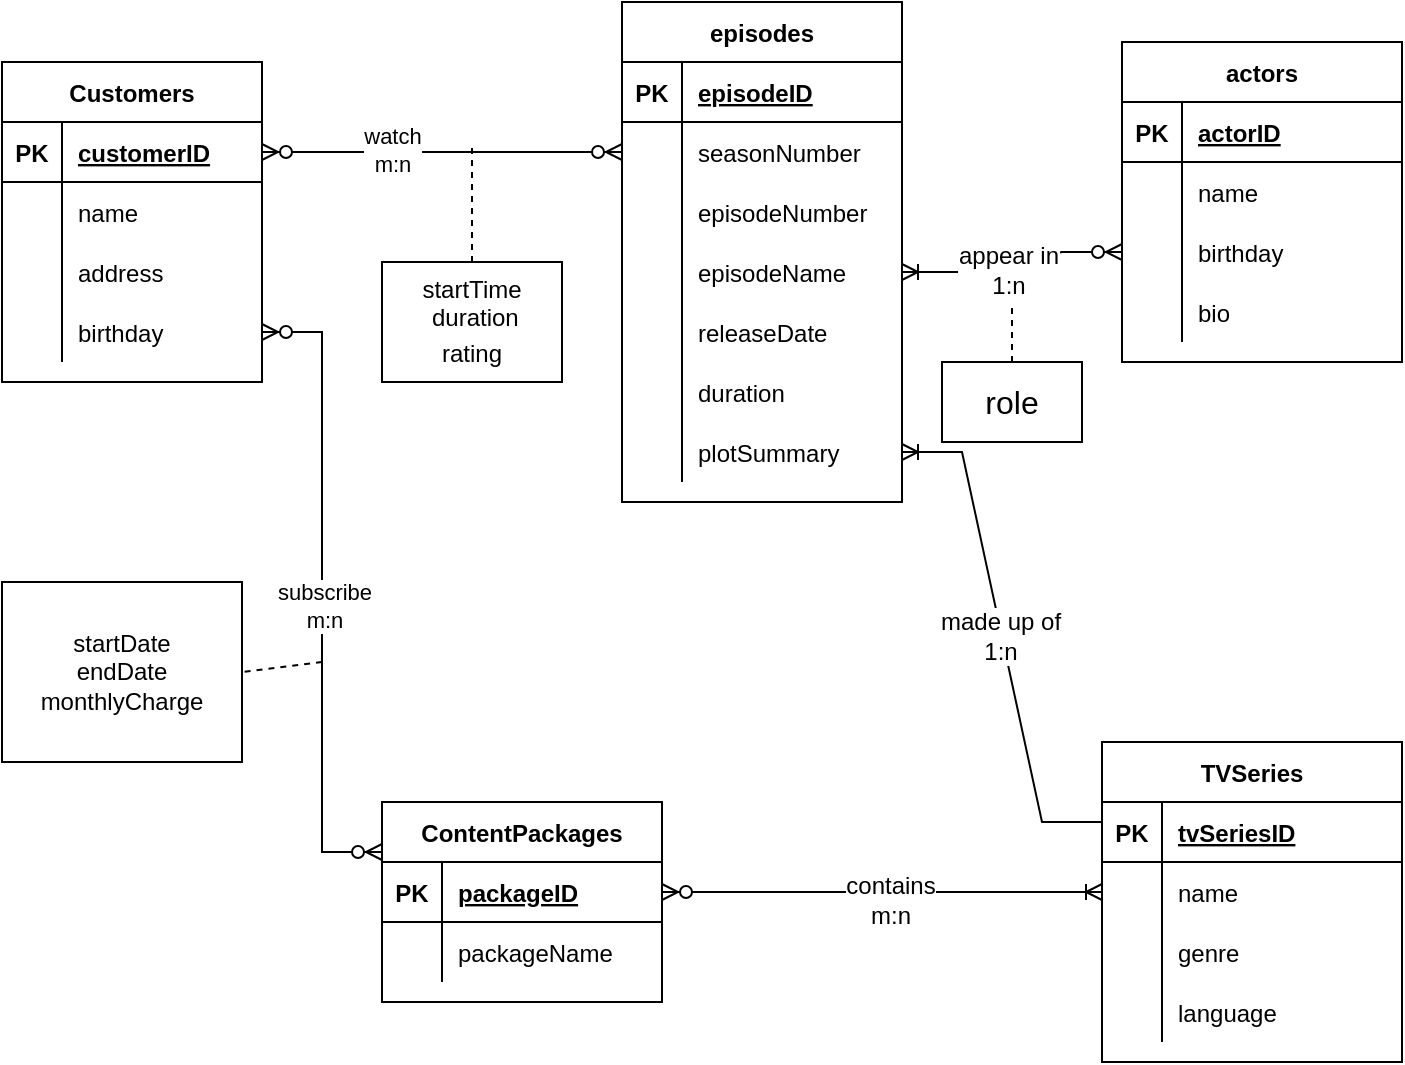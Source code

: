 <mxfile version="15.5.8" type="device"><diagram id="R2lEEEUBdFMjLlhIrx00" name="Page-1"><mxGraphModel dx="1493" dy="595" grid="1" gridSize="10" guides="1" tooltips="1" connect="1" arrows="1" fold="1" page="1" pageScale="1" pageWidth="850" pageHeight="1100" math="0" shadow="0" extFonts="Permanent Marker^https://fonts.googleapis.com/css?family=Permanent+Marker"><root><mxCell id="0"/><mxCell id="1" parent="0"/><mxCell id="C-vyLk0tnHw3VtMMgP7b-2" value="ContentPackages" style="shape=table;startSize=30;container=1;collapsible=1;childLayout=tableLayout;fixedRows=1;rowLines=0;fontStyle=1;align=center;resizeLast=1;" parent="1" vertex="1"><mxGeometry x="210" y="420" width="140" height="100" as="geometry"/></mxCell><mxCell id="C-vyLk0tnHw3VtMMgP7b-3" value="" style="shape=partialRectangle;collapsible=0;dropTarget=0;pointerEvents=0;fillColor=none;points=[[0,0.5],[1,0.5]];portConstraint=eastwest;top=0;left=0;right=0;bottom=1;" parent="C-vyLk0tnHw3VtMMgP7b-2" vertex="1"><mxGeometry y="30" width="140" height="30" as="geometry"/></mxCell><mxCell id="C-vyLk0tnHw3VtMMgP7b-4" value="PK" style="shape=partialRectangle;overflow=hidden;connectable=0;fillColor=none;top=0;left=0;bottom=0;right=0;fontStyle=1;" parent="C-vyLk0tnHw3VtMMgP7b-3" vertex="1"><mxGeometry width="30" height="30" as="geometry"><mxRectangle width="30" height="30" as="alternateBounds"/></mxGeometry></mxCell><mxCell id="C-vyLk0tnHw3VtMMgP7b-5" value="packageID" style="shape=partialRectangle;overflow=hidden;connectable=0;fillColor=none;top=0;left=0;bottom=0;right=0;align=left;spacingLeft=6;fontStyle=5;" parent="C-vyLk0tnHw3VtMMgP7b-3" vertex="1"><mxGeometry x="30" width="110" height="30" as="geometry"><mxRectangle width="110" height="30" as="alternateBounds"/></mxGeometry></mxCell><mxCell id="C-vyLk0tnHw3VtMMgP7b-9" value="" style="shape=partialRectangle;collapsible=0;dropTarget=0;pointerEvents=0;fillColor=none;points=[[0,0.5],[1,0.5]];portConstraint=eastwest;top=0;left=0;right=0;bottom=0;" parent="C-vyLk0tnHw3VtMMgP7b-2" vertex="1"><mxGeometry y="60" width="140" height="30" as="geometry"/></mxCell><mxCell id="C-vyLk0tnHw3VtMMgP7b-10" value="" style="shape=partialRectangle;overflow=hidden;connectable=0;fillColor=none;top=0;left=0;bottom=0;right=0;" parent="C-vyLk0tnHw3VtMMgP7b-9" vertex="1"><mxGeometry width="30" height="30" as="geometry"><mxRectangle width="30" height="30" as="alternateBounds"/></mxGeometry></mxCell><mxCell id="C-vyLk0tnHw3VtMMgP7b-11" value="packageName" style="shape=partialRectangle;overflow=hidden;connectable=0;fillColor=none;top=0;left=0;bottom=0;right=0;align=left;spacingLeft=6;" parent="C-vyLk0tnHw3VtMMgP7b-9" vertex="1"><mxGeometry x="30" width="110" height="30" as="geometry"><mxRectangle width="110" height="30" as="alternateBounds"/></mxGeometry></mxCell><mxCell id="C-vyLk0tnHw3VtMMgP7b-23" value="Customers" style="shape=table;startSize=30;container=1;collapsible=1;childLayout=tableLayout;fixedRows=1;rowLines=0;fontStyle=1;align=center;resizeLast=1;" parent="1" vertex="1"><mxGeometry x="20" y="50" width="130" height="160" as="geometry"><mxRectangle x="90" y="120" width="100" height="30" as="alternateBounds"/></mxGeometry></mxCell><mxCell id="C-vyLk0tnHw3VtMMgP7b-24" value="" style="shape=partialRectangle;collapsible=0;dropTarget=0;pointerEvents=0;fillColor=none;points=[[0,0.5],[1,0.5]];portConstraint=eastwest;top=0;left=0;right=0;bottom=1;" parent="C-vyLk0tnHw3VtMMgP7b-23" vertex="1"><mxGeometry y="30" width="130" height="30" as="geometry"/></mxCell><mxCell id="C-vyLk0tnHw3VtMMgP7b-25" value="PK" style="shape=partialRectangle;overflow=hidden;connectable=0;fillColor=none;top=0;left=0;bottom=0;right=0;fontStyle=1;" parent="C-vyLk0tnHw3VtMMgP7b-24" vertex="1"><mxGeometry width="30" height="30" as="geometry"><mxRectangle width="30" height="30" as="alternateBounds"/></mxGeometry></mxCell><mxCell id="C-vyLk0tnHw3VtMMgP7b-26" value="customerID" style="shape=partialRectangle;overflow=hidden;connectable=0;fillColor=none;top=0;left=0;bottom=0;right=0;align=left;spacingLeft=6;fontStyle=5;" parent="C-vyLk0tnHw3VtMMgP7b-24" vertex="1"><mxGeometry x="30" width="100" height="30" as="geometry"><mxRectangle width="100" height="30" as="alternateBounds"/></mxGeometry></mxCell><mxCell id="C-vyLk0tnHw3VtMMgP7b-27" value="" style="shape=partialRectangle;collapsible=0;dropTarget=0;pointerEvents=0;fillColor=none;points=[[0,0.5],[1,0.5]];portConstraint=eastwest;top=0;left=0;right=0;bottom=0;" parent="C-vyLk0tnHw3VtMMgP7b-23" vertex="1"><mxGeometry y="60" width="130" height="30" as="geometry"/></mxCell><mxCell id="C-vyLk0tnHw3VtMMgP7b-28" value="" style="shape=partialRectangle;overflow=hidden;connectable=0;fillColor=none;top=0;left=0;bottom=0;right=0;" parent="C-vyLk0tnHw3VtMMgP7b-27" vertex="1"><mxGeometry width="30" height="30" as="geometry"><mxRectangle width="30" height="30" as="alternateBounds"/></mxGeometry></mxCell><mxCell id="C-vyLk0tnHw3VtMMgP7b-29" value="name" style="shape=partialRectangle;overflow=hidden;connectable=0;fillColor=none;top=0;left=0;bottom=0;right=0;align=left;spacingLeft=6;" parent="C-vyLk0tnHw3VtMMgP7b-27" vertex="1"><mxGeometry x="30" width="100" height="30" as="geometry"><mxRectangle width="100" height="30" as="alternateBounds"/></mxGeometry></mxCell><mxCell id="23CKJ05hzPPHvQhyKQRB-4" value="" style="shape=partialRectangle;collapsible=0;dropTarget=0;pointerEvents=0;fillColor=none;points=[[0,0.5],[1,0.5]];portConstraint=eastwest;top=0;left=0;right=0;bottom=0;" vertex="1" parent="C-vyLk0tnHw3VtMMgP7b-23"><mxGeometry y="90" width="130" height="30" as="geometry"/></mxCell><mxCell id="23CKJ05hzPPHvQhyKQRB-5" value="" style="shape=partialRectangle;overflow=hidden;connectable=0;fillColor=none;top=0;left=0;bottom=0;right=0;" vertex="1" parent="23CKJ05hzPPHvQhyKQRB-4"><mxGeometry width="30" height="30" as="geometry"><mxRectangle width="30" height="30" as="alternateBounds"/></mxGeometry></mxCell><mxCell id="23CKJ05hzPPHvQhyKQRB-6" value="address" style="shape=partialRectangle;overflow=hidden;connectable=0;fillColor=none;top=0;left=0;bottom=0;right=0;align=left;spacingLeft=6;" vertex="1" parent="23CKJ05hzPPHvQhyKQRB-4"><mxGeometry x="30" width="100" height="30" as="geometry"><mxRectangle width="100" height="30" as="alternateBounds"/></mxGeometry></mxCell><mxCell id="23CKJ05hzPPHvQhyKQRB-11" value="" style="shape=partialRectangle;collapsible=0;dropTarget=0;pointerEvents=0;fillColor=none;top=0;left=0;bottom=0;right=0;points=[[0,0.5],[1,0.5]];portConstraint=eastwest;" vertex="1" parent="C-vyLk0tnHw3VtMMgP7b-23"><mxGeometry y="120" width="130" height="30" as="geometry"/></mxCell><mxCell id="23CKJ05hzPPHvQhyKQRB-12" value="" style="shape=partialRectangle;connectable=0;fillColor=none;top=0;left=0;bottom=0;right=0;editable=1;overflow=hidden;" vertex="1" parent="23CKJ05hzPPHvQhyKQRB-11"><mxGeometry width="30" height="30" as="geometry"><mxRectangle width="30" height="30" as="alternateBounds"/></mxGeometry></mxCell><mxCell id="23CKJ05hzPPHvQhyKQRB-13" value="birthday" style="shape=partialRectangle;connectable=0;fillColor=none;top=0;left=0;bottom=0;right=0;align=left;spacingLeft=6;overflow=hidden;" vertex="1" parent="23CKJ05hzPPHvQhyKQRB-11"><mxGeometry x="30" width="100" height="30" as="geometry"><mxRectangle width="100" height="30" as="alternateBounds"/></mxGeometry></mxCell><mxCell id="23CKJ05hzPPHvQhyKQRB-74" value="TVSeries" style="shape=table;startSize=30;container=1;collapsible=1;childLayout=tableLayout;fixedRows=1;rowLines=0;fontStyle=1;align=center;resizeLast=1;" vertex="1" parent="1"><mxGeometry x="570" y="390" width="150" height="160" as="geometry"/></mxCell><mxCell id="23CKJ05hzPPHvQhyKQRB-75" value="" style="shape=partialRectangle;collapsible=0;dropTarget=0;pointerEvents=0;fillColor=none;points=[[0,0.5],[1,0.5]];portConstraint=eastwest;top=0;left=0;right=0;bottom=1;" vertex="1" parent="23CKJ05hzPPHvQhyKQRB-74"><mxGeometry y="30" width="150" height="30" as="geometry"/></mxCell><mxCell id="23CKJ05hzPPHvQhyKQRB-76" value="PK" style="shape=partialRectangle;overflow=hidden;connectable=0;fillColor=none;top=0;left=0;bottom=0;right=0;fontStyle=1;" vertex="1" parent="23CKJ05hzPPHvQhyKQRB-75"><mxGeometry width="30" height="30" as="geometry"><mxRectangle width="30" height="30" as="alternateBounds"/></mxGeometry></mxCell><mxCell id="23CKJ05hzPPHvQhyKQRB-77" value="tvSeriesID" style="shape=partialRectangle;overflow=hidden;connectable=0;fillColor=none;top=0;left=0;bottom=0;right=0;align=left;spacingLeft=6;fontStyle=5;" vertex="1" parent="23CKJ05hzPPHvQhyKQRB-75"><mxGeometry x="30" width="120" height="30" as="geometry"><mxRectangle width="120" height="30" as="alternateBounds"/></mxGeometry></mxCell><mxCell id="23CKJ05hzPPHvQhyKQRB-81" value="" style="shape=partialRectangle;collapsible=0;dropTarget=0;pointerEvents=0;fillColor=none;points=[[0,0.5],[1,0.5]];portConstraint=eastwest;top=0;left=0;right=0;bottom=0;" vertex="1" parent="23CKJ05hzPPHvQhyKQRB-74"><mxGeometry y="60" width="150" height="30" as="geometry"/></mxCell><mxCell id="23CKJ05hzPPHvQhyKQRB-82" value="" style="shape=partialRectangle;overflow=hidden;connectable=0;fillColor=none;top=0;left=0;bottom=0;right=0;" vertex="1" parent="23CKJ05hzPPHvQhyKQRB-81"><mxGeometry width="30" height="30" as="geometry"><mxRectangle width="30" height="30" as="alternateBounds"/></mxGeometry></mxCell><mxCell id="23CKJ05hzPPHvQhyKQRB-83" value="name" style="shape=partialRectangle;overflow=hidden;connectable=0;fillColor=none;top=0;left=0;bottom=0;right=0;align=left;spacingLeft=6;" vertex="1" parent="23CKJ05hzPPHvQhyKQRB-81"><mxGeometry x="30" width="120" height="30" as="geometry"><mxRectangle width="120" height="30" as="alternateBounds"/></mxGeometry></mxCell><mxCell id="23CKJ05hzPPHvQhyKQRB-84" value="" style="shape=partialRectangle;collapsible=0;dropTarget=0;pointerEvents=0;fillColor=none;points=[[0,0.5],[1,0.5]];portConstraint=eastwest;top=0;left=0;right=0;bottom=0;" vertex="1" parent="23CKJ05hzPPHvQhyKQRB-74"><mxGeometry y="90" width="150" height="30" as="geometry"/></mxCell><mxCell id="23CKJ05hzPPHvQhyKQRB-85" value="" style="shape=partialRectangle;overflow=hidden;connectable=0;fillColor=none;top=0;left=0;bottom=0;right=0;" vertex="1" parent="23CKJ05hzPPHvQhyKQRB-84"><mxGeometry width="30" height="30" as="geometry"><mxRectangle width="30" height="30" as="alternateBounds"/></mxGeometry></mxCell><mxCell id="23CKJ05hzPPHvQhyKQRB-86" value="genre" style="shape=partialRectangle;overflow=hidden;connectable=0;fillColor=none;top=0;left=0;bottom=0;right=0;align=left;spacingLeft=6;" vertex="1" parent="23CKJ05hzPPHvQhyKQRB-84"><mxGeometry x="30" width="120" height="30" as="geometry"><mxRectangle width="120" height="30" as="alternateBounds"/></mxGeometry></mxCell><mxCell id="23CKJ05hzPPHvQhyKQRB-87" value="" style="shape=partialRectangle;collapsible=0;dropTarget=0;pointerEvents=0;fillColor=none;points=[[0,0.5],[1,0.5]];portConstraint=eastwest;top=0;left=0;right=0;bottom=0;" vertex="1" parent="23CKJ05hzPPHvQhyKQRB-74"><mxGeometry y="120" width="150" height="30" as="geometry"/></mxCell><mxCell id="23CKJ05hzPPHvQhyKQRB-88" value="" style="shape=partialRectangle;overflow=hidden;connectable=0;fillColor=none;top=0;left=0;bottom=0;right=0;" vertex="1" parent="23CKJ05hzPPHvQhyKQRB-87"><mxGeometry width="30" height="30" as="geometry"><mxRectangle width="30" height="30" as="alternateBounds"/></mxGeometry></mxCell><mxCell id="23CKJ05hzPPHvQhyKQRB-89" value="language" style="shape=partialRectangle;overflow=hidden;connectable=0;fillColor=none;top=0;left=0;bottom=0;right=0;align=left;spacingLeft=6;" vertex="1" parent="23CKJ05hzPPHvQhyKQRB-87"><mxGeometry x="30" width="120" height="30" as="geometry"><mxRectangle width="120" height="30" as="alternateBounds"/></mxGeometry></mxCell><mxCell id="23CKJ05hzPPHvQhyKQRB-97" value="" style="edgeStyle=entityRelationEdgeStyle;fontSize=12;html=1;endArrow=ERzeroToMany;endFill=1;startArrow=ERzeroToMany;rounded=0;comic=0;elbow=vertical;exitX=0;exitY=0.25;exitDx=0;exitDy=0;entryX=1;entryY=0.5;entryDx=0;entryDy=0;" edge="1" parent="1" source="C-vyLk0tnHw3VtMMgP7b-2" target="23CKJ05hzPPHvQhyKQRB-11"><mxGeometry width="100" height="100" relative="1" as="geometry"><mxPoint x="50" y="320" as="sourcePoint"/><mxPoint x="150" y="220" as="targetPoint"/></mxGeometry></mxCell><mxCell id="23CKJ05hzPPHvQhyKQRB-98" value="subscribe&lt;br&gt;m:n" style="edgeLabel;html=1;align=center;verticalAlign=middle;resizable=0;points=[];" vertex="1" connectable="0" parent="23CKJ05hzPPHvQhyKQRB-97"><mxGeometry x="-0.042" y="-1" relative="1" as="geometry"><mxPoint as="offset"/></mxGeometry></mxCell><mxCell id="23CKJ05hzPPHvQhyKQRB-105" value="startDate&lt;br&gt;endDate&lt;br&gt;monthlyCharge" style="whiteSpace=wrap;html=1;rounded=0;shadow=0;sketch=0;strokeColor=default;fillColor=none;gradientColor=#ffffff;" vertex="1" parent="1"><mxGeometry x="20" y="310" width="120" height="90" as="geometry"/></mxCell><mxCell id="23CKJ05hzPPHvQhyKQRB-106" value="" style="endArrow=none;dashed=1;html=1;rounded=0;comic=0;elbow=vertical;entryX=1;entryY=0.5;entryDx=0;entryDy=0;" edge="1" parent="1" target="23CKJ05hzPPHvQhyKQRB-105"><mxGeometry width="50" height="50" relative="1" as="geometry"><mxPoint x="180" y="350" as="sourcePoint"/><mxPoint x="240" y="230" as="targetPoint"/></mxGeometry></mxCell><mxCell id="23CKJ05hzPPHvQhyKQRB-107" value="episodes" style="shape=table;startSize=30;container=1;collapsible=1;childLayout=tableLayout;fixedRows=1;rowLines=0;fontStyle=1;align=center;resizeLast=1;" vertex="1" parent="1"><mxGeometry x="330" y="20" width="140" height="250" as="geometry"/></mxCell><mxCell id="23CKJ05hzPPHvQhyKQRB-108" value="" style="shape=partialRectangle;collapsible=0;dropTarget=0;pointerEvents=0;fillColor=none;points=[[0,0.5],[1,0.5]];portConstraint=eastwest;top=0;left=0;right=0;bottom=1;" vertex="1" parent="23CKJ05hzPPHvQhyKQRB-107"><mxGeometry y="30" width="140" height="30" as="geometry"/></mxCell><mxCell id="23CKJ05hzPPHvQhyKQRB-109" value="PK" style="shape=partialRectangle;overflow=hidden;connectable=0;fillColor=none;top=0;left=0;bottom=0;right=0;fontStyle=1;" vertex="1" parent="23CKJ05hzPPHvQhyKQRB-108"><mxGeometry width="30" height="30" as="geometry"><mxRectangle width="30" height="30" as="alternateBounds"/></mxGeometry></mxCell><mxCell id="23CKJ05hzPPHvQhyKQRB-110" value="episodeID" style="shape=partialRectangle;overflow=hidden;connectable=0;fillColor=none;top=0;left=0;bottom=0;right=0;align=left;spacingLeft=6;fontStyle=5;" vertex="1" parent="23CKJ05hzPPHvQhyKQRB-108"><mxGeometry x="30" width="110" height="30" as="geometry"><mxRectangle width="110" height="30" as="alternateBounds"/></mxGeometry></mxCell><mxCell id="23CKJ05hzPPHvQhyKQRB-111" value="" style="shape=partialRectangle;collapsible=0;dropTarget=0;pointerEvents=0;fillColor=none;points=[[0,0.5],[1,0.5]];portConstraint=eastwest;top=0;left=0;right=0;bottom=0;" vertex="1" parent="23CKJ05hzPPHvQhyKQRB-107"><mxGeometry y="60" width="140" height="30" as="geometry"/></mxCell><mxCell id="23CKJ05hzPPHvQhyKQRB-112" value="" style="shape=partialRectangle;overflow=hidden;connectable=0;fillColor=none;top=0;left=0;bottom=0;right=0;" vertex="1" parent="23CKJ05hzPPHvQhyKQRB-111"><mxGeometry width="30" height="30" as="geometry"><mxRectangle width="30" height="30" as="alternateBounds"/></mxGeometry></mxCell><mxCell id="23CKJ05hzPPHvQhyKQRB-113" value="seasonNumber" style="shape=partialRectangle;overflow=hidden;connectable=0;fillColor=none;top=0;left=0;bottom=0;right=0;align=left;spacingLeft=6;" vertex="1" parent="23CKJ05hzPPHvQhyKQRB-111"><mxGeometry x="30" width="110" height="30" as="geometry"><mxRectangle width="110" height="30" as="alternateBounds"/></mxGeometry></mxCell><mxCell id="23CKJ05hzPPHvQhyKQRB-114" value="" style="shape=partialRectangle;collapsible=0;dropTarget=0;pointerEvents=0;fillColor=none;points=[[0,0.5],[1,0.5]];portConstraint=eastwest;top=0;left=0;right=0;bottom=0;" vertex="1" parent="23CKJ05hzPPHvQhyKQRB-107"><mxGeometry y="90" width="140" height="30" as="geometry"/></mxCell><mxCell id="23CKJ05hzPPHvQhyKQRB-115" value="" style="shape=partialRectangle;overflow=hidden;connectable=0;fillColor=none;top=0;left=0;bottom=0;right=0;" vertex="1" parent="23CKJ05hzPPHvQhyKQRB-114"><mxGeometry width="30" height="30" as="geometry"><mxRectangle width="30" height="30" as="alternateBounds"/></mxGeometry></mxCell><mxCell id="23CKJ05hzPPHvQhyKQRB-116" value="episodeNumber" style="shape=partialRectangle;overflow=hidden;connectable=0;fillColor=none;top=0;left=0;bottom=0;right=0;align=left;spacingLeft=6;" vertex="1" parent="23CKJ05hzPPHvQhyKQRB-114"><mxGeometry x="30" width="110" height="30" as="geometry"><mxRectangle width="110" height="30" as="alternateBounds"/></mxGeometry></mxCell><mxCell id="23CKJ05hzPPHvQhyKQRB-117" value="" style="shape=partialRectangle;collapsible=0;dropTarget=0;pointerEvents=0;fillColor=none;points=[[0,0.5],[1,0.5]];portConstraint=eastwest;top=0;left=0;right=0;bottom=0;" vertex="1" parent="23CKJ05hzPPHvQhyKQRB-107"><mxGeometry y="120" width="140" height="30" as="geometry"/></mxCell><mxCell id="23CKJ05hzPPHvQhyKQRB-118" value="" style="shape=partialRectangle;overflow=hidden;connectable=0;fillColor=none;top=0;left=0;bottom=0;right=0;" vertex="1" parent="23CKJ05hzPPHvQhyKQRB-117"><mxGeometry width="30" height="30" as="geometry"><mxRectangle width="30" height="30" as="alternateBounds"/></mxGeometry></mxCell><mxCell id="23CKJ05hzPPHvQhyKQRB-119" value="episodeName" style="shape=partialRectangle;overflow=hidden;connectable=0;fillColor=none;top=0;left=0;bottom=0;right=0;align=left;spacingLeft=6;" vertex="1" parent="23CKJ05hzPPHvQhyKQRB-117"><mxGeometry x="30" width="110" height="30" as="geometry"><mxRectangle width="110" height="30" as="alternateBounds"/></mxGeometry></mxCell><mxCell id="23CKJ05hzPPHvQhyKQRB-120" value="" style="shape=partialRectangle;collapsible=0;dropTarget=0;pointerEvents=0;fillColor=none;points=[[0,0.5],[1,0.5]];portConstraint=eastwest;top=0;left=0;right=0;bottom=0;" vertex="1" parent="23CKJ05hzPPHvQhyKQRB-107"><mxGeometry y="150" width="140" height="30" as="geometry"/></mxCell><mxCell id="23CKJ05hzPPHvQhyKQRB-121" value="" style="shape=partialRectangle;overflow=hidden;connectable=0;fillColor=none;top=0;left=0;bottom=0;right=0;" vertex="1" parent="23CKJ05hzPPHvQhyKQRB-120"><mxGeometry width="30" height="30" as="geometry"><mxRectangle width="30" height="30" as="alternateBounds"/></mxGeometry></mxCell><mxCell id="23CKJ05hzPPHvQhyKQRB-122" value="releaseDate" style="shape=partialRectangle;overflow=hidden;connectable=0;fillColor=none;top=0;left=0;bottom=0;right=0;align=left;spacingLeft=6;" vertex="1" parent="23CKJ05hzPPHvQhyKQRB-120"><mxGeometry x="30" width="110" height="30" as="geometry"><mxRectangle width="110" height="30" as="alternateBounds"/></mxGeometry></mxCell><mxCell id="23CKJ05hzPPHvQhyKQRB-123" value="" style="shape=partialRectangle;collapsible=0;dropTarget=0;pointerEvents=0;fillColor=none;points=[[0,0.5],[1,0.5]];portConstraint=eastwest;top=0;left=0;right=0;bottom=0;" vertex="1" parent="23CKJ05hzPPHvQhyKQRB-107"><mxGeometry y="180" width="140" height="30" as="geometry"/></mxCell><mxCell id="23CKJ05hzPPHvQhyKQRB-124" value="" style="shape=partialRectangle;overflow=hidden;connectable=0;fillColor=none;top=0;left=0;bottom=0;right=0;" vertex="1" parent="23CKJ05hzPPHvQhyKQRB-123"><mxGeometry width="30" height="30" as="geometry"><mxRectangle width="30" height="30" as="alternateBounds"/></mxGeometry></mxCell><mxCell id="23CKJ05hzPPHvQhyKQRB-125" value="duration" style="shape=partialRectangle;overflow=hidden;connectable=0;fillColor=none;top=0;left=0;bottom=0;right=0;align=left;spacingLeft=6;" vertex="1" parent="23CKJ05hzPPHvQhyKQRB-123"><mxGeometry x="30" width="110" height="30" as="geometry"><mxRectangle width="110" height="30" as="alternateBounds"/></mxGeometry></mxCell><mxCell id="23CKJ05hzPPHvQhyKQRB-146" value="" style="shape=partialRectangle;collapsible=0;dropTarget=0;pointerEvents=0;fillColor=none;points=[[0,0.5],[1,0.5]];portConstraint=eastwest;top=0;left=0;right=0;bottom=0;" vertex="1" parent="23CKJ05hzPPHvQhyKQRB-107"><mxGeometry y="210" width="140" height="30" as="geometry"/></mxCell><mxCell id="23CKJ05hzPPHvQhyKQRB-147" value="" style="shape=partialRectangle;overflow=hidden;connectable=0;fillColor=none;top=0;left=0;bottom=0;right=0;" vertex="1" parent="23CKJ05hzPPHvQhyKQRB-146"><mxGeometry width="30" height="30" as="geometry"><mxRectangle width="30" height="30" as="alternateBounds"/></mxGeometry></mxCell><mxCell id="23CKJ05hzPPHvQhyKQRB-148" value="plotSummary" style="shape=partialRectangle;overflow=hidden;connectable=0;fillColor=none;top=0;left=0;bottom=0;right=0;align=left;spacingLeft=6;" vertex="1" parent="23CKJ05hzPPHvQhyKQRB-146"><mxGeometry x="30" width="110" height="30" as="geometry"><mxRectangle width="110" height="30" as="alternateBounds"/></mxGeometry></mxCell><mxCell id="23CKJ05hzPPHvQhyKQRB-127" value="actors" style="shape=table;startSize=30;container=1;collapsible=1;childLayout=tableLayout;fixedRows=1;rowLines=0;fontStyle=1;align=center;resizeLast=1;" vertex="1" parent="1"><mxGeometry x="580" y="40" width="140" height="160" as="geometry"/></mxCell><mxCell id="23CKJ05hzPPHvQhyKQRB-128" value="" style="shape=partialRectangle;collapsible=0;dropTarget=0;pointerEvents=0;fillColor=none;points=[[0,0.5],[1,0.5]];portConstraint=eastwest;top=0;left=0;right=0;bottom=1;" vertex="1" parent="23CKJ05hzPPHvQhyKQRB-127"><mxGeometry y="30" width="140" height="30" as="geometry"/></mxCell><mxCell id="23CKJ05hzPPHvQhyKQRB-129" value="PK" style="shape=partialRectangle;overflow=hidden;connectable=0;fillColor=none;top=0;left=0;bottom=0;right=0;fontStyle=1;" vertex="1" parent="23CKJ05hzPPHvQhyKQRB-128"><mxGeometry width="30" height="30" as="geometry"><mxRectangle width="30" height="30" as="alternateBounds"/></mxGeometry></mxCell><mxCell id="23CKJ05hzPPHvQhyKQRB-130" value="actorID" style="shape=partialRectangle;overflow=hidden;connectable=0;fillColor=none;top=0;left=0;bottom=0;right=0;align=left;spacingLeft=6;fontStyle=5;" vertex="1" parent="23CKJ05hzPPHvQhyKQRB-128"><mxGeometry x="30" width="110" height="30" as="geometry"><mxRectangle width="110" height="30" as="alternateBounds"/></mxGeometry></mxCell><mxCell id="23CKJ05hzPPHvQhyKQRB-131" value="" style="shape=partialRectangle;collapsible=0;dropTarget=0;pointerEvents=0;fillColor=none;points=[[0,0.5],[1,0.5]];portConstraint=eastwest;top=0;left=0;right=0;bottom=0;" vertex="1" parent="23CKJ05hzPPHvQhyKQRB-127"><mxGeometry y="60" width="140" height="30" as="geometry"/></mxCell><mxCell id="23CKJ05hzPPHvQhyKQRB-132" value="" style="shape=partialRectangle;overflow=hidden;connectable=0;fillColor=none;top=0;left=0;bottom=0;right=0;" vertex="1" parent="23CKJ05hzPPHvQhyKQRB-131"><mxGeometry width="30" height="30" as="geometry"><mxRectangle width="30" height="30" as="alternateBounds"/></mxGeometry></mxCell><mxCell id="23CKJ05hzPPHvQhyKQRB-133" value="name" style="shape=partialRectangle;overflow=hidden;connectable=0;fillColor=none;top=0;left=0;bottom=0;right=0;align=left;spacingLeft=6;" vertex="1" parent="23CKJ05hzPPHvQhyKQRB-131"><mxGeometry x="30" width="110" height="30" as="geometry"><mxRectangle width="110" height="30" as="alternateBounds"/></mxGeometry></mxCell><mxCell id="23CKJ05hzPPHvQhyKQRB-134" value="" style="shape=partialRectangle;collapsible=0;dropTarget=0;pointerEvents=0;fillColor=none;points=[[0,0.5],[1,0.5]];portConstraint=eastwest;top=0;left=0;right=0;bottom=0;" vertex="1" parent="23CKJ05hzPPHvQhyKQRB-127"><mxGeometry y="90" width="140" height="30" as="geometry"/></mxCell><mxCell id="23CKJ05hzPPHvQhyKQRB-135" value="" style="shape=partialRectangle;overflow=hidden;connectable=0;fillColor=none;top=0;left=0;bottom=0;right=0;" vertex="1" parent="23CKJ05hzPPHvQhyKQRB-134"><mxGeometry width="30" height="30" as="geometry"><mxRectangle width="30" height="30" as="alternateBounds"/></mxGeometry></mxCell><mxCell id="23CKJ05hzPPHvQhyKQRB-136" value="birthday" style="shape=partialRectangle;overflow=hidden;connectable=0;fillColor=none;top=0;left=0;bottom=0;right=0;align=left;spacingLeft=6;" vertex="1" parent="23CKJ05hzPPHvQhyKQRB-134"><mxGeometry x="30" width="110" height="30" as="geometry"><mxRectangle width="110" height="30" as="alternateBounds"/></mxGeometry></mxCell><mxCell id="23CKJ05hzPPHvQhyKQRB-137" value="" style="shape=partialRectangle;collapsible=0;dropTarget=0;pointerEvents=0;fillColor=none;points=[[0,0.5],[1,0.5]];portConstraint=eastwest;top=0;left=0;right=0;bottom=0;" vertex="1" parent="23CKJ05hzPPHvQhyKQRB-127"><mxGeometry y="120" width="140" height="30" as="geometry"/></mxCell><mxCell id="23CKJ05hzPPHvQhyKQRB-138" value="" style="shape=partialRectangle;overflow=hidden;connectable=0;fillColor=none;top=0;left=0;bottom=0;right=0;" vertex="1" parent="23CKJ05hzPPHvQhyKQRB-137"><mxGeometry width="30" height="30" as="geometry"><mxRectangle width="30" height="30" as="alternateBounds"/></mxGeometry></mxCell><mxCell id="23CKJ05hzPPHvQhyKQRB-139" value="bio" style="shape=partialRectangle;overflow=hidden;connectable=0;fillColor=none;top=0;left=0;bottom=0;right=0;align=left;spacingLeft=6;" vertex="1" parent="23CKJ05hzPPHvQhyKQRB-137"><mxGeometry x="30" width="110" height="30" as="geometry"><mxRectangle width="110" height="30" as="alternateBounds"/></mxGeometry></mxCell><mxCell id="23CKJ05hzPPHvQhyKQRB-172" value="" style="edgeStyle=entityRelationEdgeStyle;fontSize=12;html=1;endArrow=ERzeroToMany;endFill=1;startArrow=ERzeroToMany;rounded=0;comic=0;elbow=vertical;exitX=1;exitY=0.5;exitDx=0;exitDy=0;entryX=0;entryY=0.5;entryDx=0;entryDy=0;" edge="1" parent="1" source="C-vyLk0tnHw3VtMMgP7b-24" target="23CKJ05hzPPHvQhyKQRB-111"><mxGeometry width="100" height="100" relative="1" as="geometry"><mxPoint x="250" y="250" as="sourcePoint"/><mxPoint x="350" y="150" as="targetPoint"/></mxGeometry></mxCell><mxCell id="23CKJ05hzPPHvQhyKQRB-173" value="watch&lt;br&gt;m:n" style="edgeLabel;html=1;align=center;verticalAlign=middle;resizable=0;points=[];" vertex="1" connectable="0" parent="23CKJ05hzPPHvQhyKQRB-172"><mxGeometry x="-0.28" y="1" relative="1" as="geometry"><mxPoint as="offset"/></mxGeometry></mxCell><mxCell id="23CKJ05hzPPHvQhyKQRB-174" value="&lt;span lang=&quot;EN-US&quot;&gt;&lt;font style=&quot;font-size: 12px&quot;&gt;startTime&lt;br&gt;&amp;nbsp;duration&lt;br&gt;rating&lt;/font&gt;&lt;/span&gt;&lt;span style=&quot;font-size: medium&quot;&gt;&lt;/span&gt;" style="whiteSpace=wrap;html=1;rounded=0;shadow=0;sketch=0;strokeColor=default;fillColor=none;gradientColor=#ffffff;" vertex="1" parent="1"><mxGeometry x="210" y="150" width="90" height="60" as="geometry"/></mxCell><mxCell id="23CKJ05hzPPHvQhyKQRB-175" value="" style="endArrow=none;dashed=1;html=1;rounded=0;comic=0;elbow=vertical;exitX=0.5;exitY=0;exitDx=0;exitDy=0;" edge="1" parent="1" source="23CKJ05hzPPHvQhyKQRB-174"><mxGeometry width="50" height="50" relative="1" as="geometry"><mxPoint x="190" y="360" as="sourcePoint"/><mxPoint x="255" y="90" as="targetPoint"/></mxGeometry></mxCell><mxCell id="23CKJ05hzPPHvQhyKQRB-181" value="&lt;span lang=&quot;EN-US&quot; style=&quot;font-size: 12pt ; font-family: &amp;#34;calibri&amp;#34; , sans-serif&quot;&gt;role&lt;/span&gt;&lt;span style=&quot;font-size: medium&quot;&gt;&lt;/span&gt;" style="whiteSpace=wrap;html=1;rounded=0;shadow=0;sketch=0;strokeColor=default;fillColor=none;gradientColor=#ffffff;" vertex="1" parent="1"><mxGeometry x="490" y="200" width="70" height="40" as="geometry"/></mxCell><mxCell id="23CKJ05hzPPHvQhyKQRB-183" value="" style="endArrow=none;dashed=1;html=1;rounded=0;comic=0;elbow=vertical;exitX=0.5;exitY=0;exitDx=0;exitDy=0;" edge="1" parent="1" source="23CKJ05hzPPHvQhyKQRB-181"><mxGeometry width="50" height="50" relative="1" as="geometry"><mxPoint x="524.5" y="180" as="sourcePoint"/><mxPoint x="525" y="170" as="targetPoint"/></mxGeometry></mxCell><mxCell id="23CKJ05hzPPHvQhyKQRB-184" value="" style="edgeStyle=entityRelationEdgeStyle;fontSize=12;html=1;endArrow=ERoneToMany;startArrow=ERzeroToMany;rounded=0;comic=0;fontFamily=Helvetica;elbow=vertical;entryX=1;entryY=0.5;entryDx=0;entryDy=0;exitX=0;exitY=0.5;exitDx=0;exitDy=0;" edge="1" parent="1" source="23CKJ05hzPPHvQhyKQRB-134" target="23CKJ05hzPPHvQhyKQRB-117"><mxGeometry width="100" height="100" relative="1" as="geometry"><mxPoint x="370" y="310" as="sourcePoint"/><mxPoint x="470" y="210" as="targetPoint"/></mxGeometry></mxCell><mxCell id="23CKJ05hzPPHvQhyKQRB-185" value="appear in&lt;br&gt;1:n" style="edgeLabel;html=1;align=center;verticalAlign=middle;resizable=0;points=[];fontSize=12;fontFamily=Helvetica;" vertex="1" connectable="0" parent="23CKJ05hzPPHvQhyKQRB-184"><mxGeometry x="0.046" y="3" relative="1" as="geometry"><mxPoint as="offset"/></mxGeometry></mxCell><mxCell id="23CKJ05hzPPHvQhyKQRB-188" value="" style="edgeStyle=entityRelationEdgeStyle;fontSize=12;html=1;endArrow=ERoneToMany;startArrow=ERzeroToMany;rounded=0;comic=0;fontFamily=Helvetica;elbow=vertical;exitX=1;exitY=0.5;exitDx=0;exitDy=0;entryX=0;entryY=0.5;entryDx=0;entryDy=0;" edge="1" parent="1" source="C-vyLk0tnHw3VtMMgP7b-3" target="23CKJ05hzPPHvQhyKQRB-81"><mxGeometry width="100" height="100" relative="1" as="geometry"><mxPoint x="370" y="410" as="sourcePoint"/><mxPoint x="470" y="240" as="targetPoint"/></mxGeometry></mxCell><mxCell id="23CKJ05hzPPHvQhyKQRB-189" value="contains&lt;br&gt;m:n" style="edgeLabel;html=1;align=center;verticalAlign=middle;resizable=0;points=[];fontSize=12;fontFamily=Helvetica;" vertex="1" connectable="0" parent="23CKJ05hzPPHvQhyKQRB-188"><mxGeometry x="0.036" y="-4" relative="1" as="geometry"><mxPoint as="offset"/></mxGeometry></mxCell><mxCell id="23CKJ05hzPPHvQhyKQRB-190" value="" style="edgeStyle=entityRelationEdgeStyle;fontSize=12;html=1;endArrow=ERoneToMany;rounded=0;comic=0;fontFamily=Helvetica;elbow=vertical;exitX=0;exitY=0.25;exitDx=0;exitDy=0;entryX=1;entryY=0.5;entryDx=0;entryDy=0;" edge="1" parent="1" source="23CKJ05hzPPHvQhyKQRB-74" target="23CKJ05hzPPHvQhyKQRB-146"><mxGeometry width="100" height="100" relative="1" as="geometry"><mxPoint x="370" y="330" as="sourcePoint"/><mxPoint x="470" y="230" as="targetPoint"/></mxGeometry></mxCell><mxCell id="23CKJ05hzPPHvQhyKQRB-191" value="made up of&lt;br&gt;1:n" style="edgeLabel;html=1;align=center;verticalAlign=middle;resizable=0;points=[];fontSize=12;fontFamily=Helvetica;" vertex="1" connectable="0" parent="23CKJ05hzPPHvQhyKQRB-190"><mxGeometry x="0.006" y="1" relative="1" as="geometry"><mxPoint as="offset"/></mxGeometry></mxCell></root></mxGraphModel></diagram></mxfile>